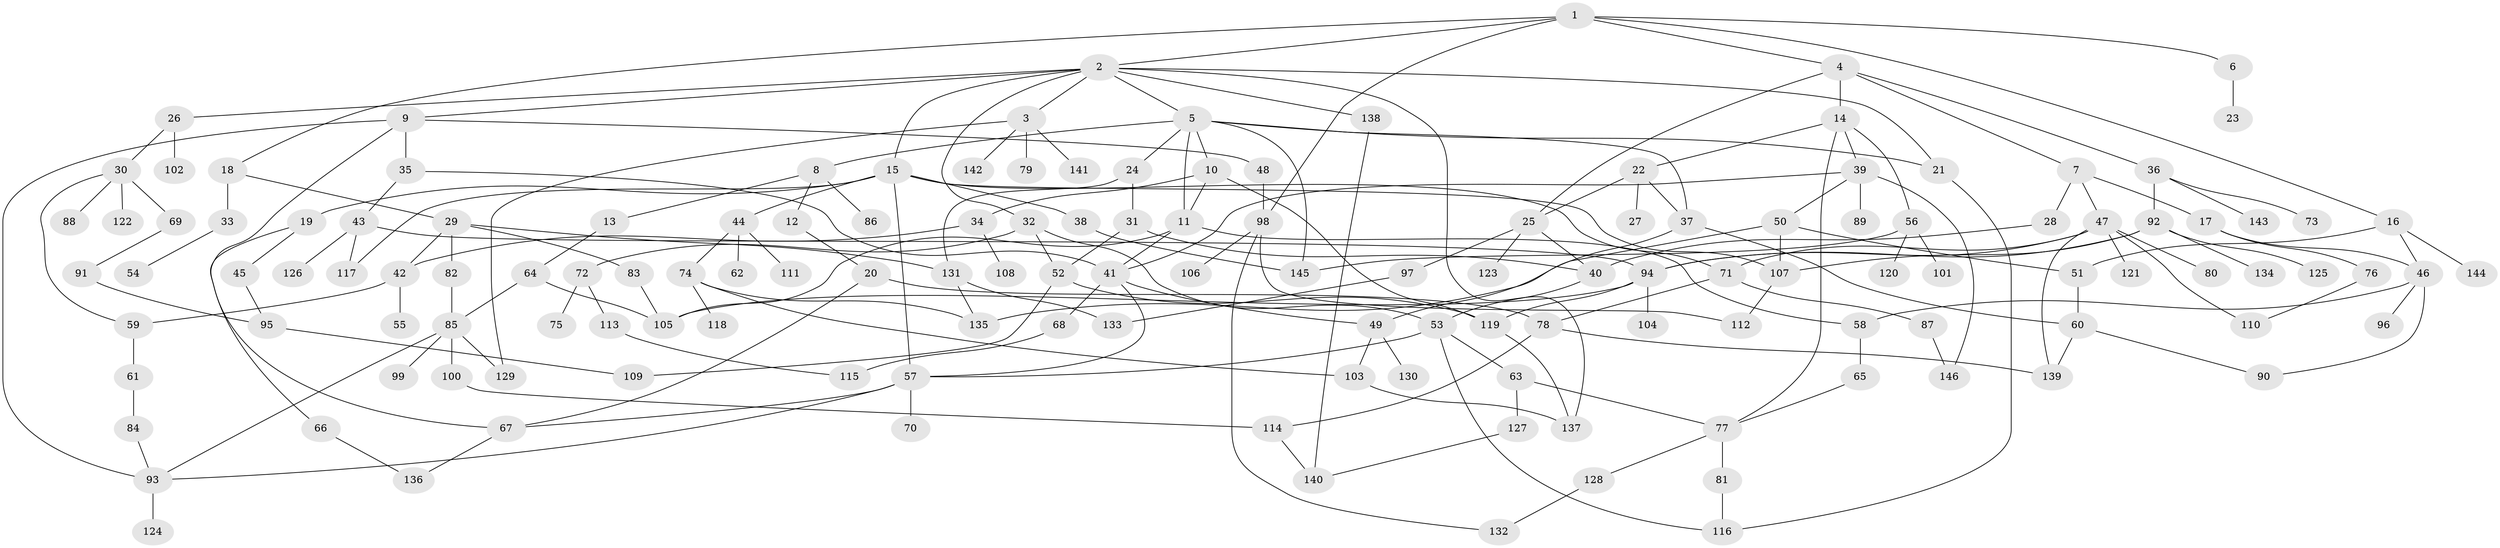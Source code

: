 // Generated by graph-tools (version 1.1) at 2025/13/03/09/25 04:13:22]
// undirected, 146 vertices, 211 edges
graph export_dot {
graph [start="1"]
  node [color=gray90,style=filled];
  1;
  2;
  3;
  4;
  5;
  6;
  7;
  8;
  9;
  10;
  11;
  12;
  13;
  14;
  15;
  16;
  17;
  18;
  19;
  20;
  21;
  22;
  23;
  24;
  25;
  26;
  27;
  28;
  29;
  30;
  31;
  32;
  33;
  34;
  35;
  36;
  37;
  38;
  39;
  40;
  41;
  42;
  43;
  44;
  45;
  46;
  47;
  48;
  49;
  50;
  51;
  52;
  53;
  54;
  55;
  56;
  57;
  58;
  59;
  60;
  61;
  62;
  63;
  64;
  65;
  66;
  67;
  68;
  69;
  70;
  71;
  72;
  73;
  74;
  75;
  76;
  77;
  78;
  79;
  80;
  81;
  82;
  83;
  84;
  85;
  86;
  87;
  88;
  89;
  90;
  91;
  92;
  93;
  94;
  95;
  96;
  97;
  98;
  99;
  100;
  101;
  102;
  103;
  104;
  105;
  106;
  107;
  108;
  109;
  110;
  111;
  112;
  113;
  114;
  115;
  116;
  117;
  118;
  119;
  120;
  121;
  122;
  123;
  124;
  125;
  126;
  127;
  128;
  129;
  130;
  131;
  132;
  133;
  134;
  135;
  136;
  137;
  138;
  139;
  140;
  141;
  142;
  143;
  144;
  145;
  146;
  1 -- 2;
  1 -- 4;
  1 -- 6;
  1 -- 16;
  1 -- 18;
  1 -- 98;
  2 -- 3;
  2 -- 5;
  2 -- 9;
  2 -- 15;
  2 -- 21;
  2 -- 26;
  2 -- 32;
  2 -- 138;
  2 -- 137;
  3 -- 79;
  3 -- 141;
  3 -- 142;
  3 -- 129;
  4 -- 7;
  4 -- 14;
  4 -- 36;
  4 -- 25;
  5 -- 8;
  5 -- 10;
  5 -- 11;
  5 -- 24;
  5 -- 21;
  5 -- 37;
  5 -- 145;
  6 -- 23;
  7 -- 17;
  7 -- 28;
  7 -- 47;
  8 -- 12;
  8 -- 13;
  8 -- 86;
  9 -- 35;
  9 -- 48;
  9 -- 93;
  9 -- 67;
  10 -- 34;
  10 -- 11;
  10 -- 119;
  11 -- 58;
  11 -- 105;
  11 -- 41;
  12 -- 20;
  13 -- 64;
  14 -- 22;
  14 -- 39;
  14 -- 56;
  14 -- 77;
  15 -- 19;
  15 -- 38;
  15 -- 44;
  15 -- 117;
  15 -- 57;
  15 -- 107;
  15 -- 71;
  16 -- 51;
  16 -- 144;
  16 -- 46;
  17 -- 46;
  17 -- 76;
  18 -- 29;
  18 -- 33;
  19 -- 45;
  19 -- 66;
  20 -- 78;
  20 -- 67;
  21 -- 116;
  22 -- 25;
  22 -- 27;
  22 -- 37;
  24 -- 31;
  24 -- 131;
  25 -- 97;
  25 -- 123;
  25 -- 40;
  26 -- 30;
  26 -- 102;
  28 -- 40;
  29 -- 82;
  29 -- 83;
  29 -- 131;
  29 -- 42;
  30 -- 59;
  30 -- 69;
  30 -- 88;
  30 -- 122;
  31 -- 52;
  31 -- 40;
  32 -- 52;
  32 -- 72;
  32 -- 53;
  33 -- 54;
  34 -- 42;
  34 -- 108;
  35 -- 43;
  35 -- 41;
  36 -- 73;
  36 -- 92;
  36 -- 143;
  37 -- 49;
  37 -- 60;
  38 -- 145;
  39 -- 41;
  39 -- 50;
  39 -- 89;
  39 -- 146;
  40 -- 53;
  41 -- 49;
  41 -- 68;
  41 -- 57;
  42 -- 55;
  42 -- 59;
  43 -- 94;
  43 -- 126;
  43 -- 117;
  44 -- 62;
  44 -- 74;
  44 -- 111;
  45 -- 95;
  46 -- 90;
  46 -- 96;
  46 -- 58;
  47 -- 71;
  47 -- 80;
  47 -- 110;
  47 -- 121;
  47 -- 139;
  47 -- 94;
  48 -- 98;
  49 -- 103;
  49 -- 130;
  50 -- 51;
  50 -- 107;
  50 -- 135;
  51 -- 60;
  52 -- 119;
  52 -- 109;
  53 -- 57;
  53 -- 63;
  53 -- 116;
  56 -- 101;
  56 -- 120;
  56 -- 145;
  57 -- 67;
  57 -- 70;
  57 -- 93;
  58 -- 65;
  59 -- 61;
  60 -- 139;
  60 -- 90;
  61 -- 84;
  63 -- 127;
  63 -- 77;
  64 -- 85;
  64 -- 105;
  65 -- 77;
  66 -- 136;
  67 -- 136;
  68 -- 115;
  69 -- 91;
  71 -- 78;
  71 -- 87;
  72 -- 75;
  72 -- 113;
  74 -- 118;
  74 -- 135;
  74 -- 103;
  76 -- 110;
  77 -- 81;
  77 -- 128;
  78 -- 139;
  78 -- 114;
  81 -- 116;
  82 -- 85;
  83 -- 105;
  84 -- 93;
  85 -- 99;
  85 -- 100;
  85 -- 129;
  85 -- 93;
  87 -- 146;
  91 -- 95;
  92 -- 107;
  92 -- 125;
  92 -- 134;
  92 -- 94;
  93 -- 124;
  94 -- 104;
  94 -- 105;
  94 -- 119;
  95 -- 109;
  97 -- 133;
  98 -- 106;
  98 -- 112;
  98 -- 132;
  100 -- 114;
  103 -- 137;
  107 -- 112;
  113 -- 115;
  114 -- 140;
  119 -- 137;
  127 -- 140;
  128 -- 132;
  131 -- 133;
  131 -- 135;
  138 -- 140;
}
